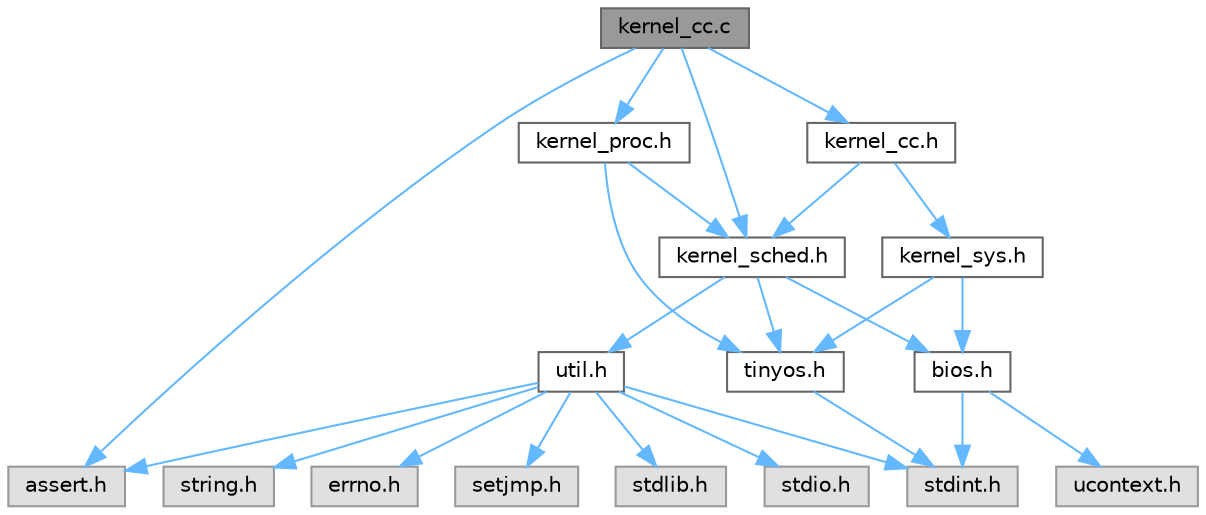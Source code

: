 digraph "kernel_cc.c"
{
 // LATEX_PDF_SIZE
  bgcolor="transparent";
  edge [fontname=Helvetica,fontsize=10,labelfontname=Helvetica,labelfontsize=10];
  node [fontname=Helvetica,fontsize=10,shape=box,height=0.2,width=0.4];
  Node1 [label="kernel_cc.c",height=0.2,width=0.4,color="gray40", fillcolor="grey60", style="filled", fontcolor="black",tooltip="The implementation for concurrency control ."];
  Node1 -> Node2 [color="steelblue1",style="solid"];
  Node2 [label="assert.h",height=0.2,width=0.4,color="grey60", fillcolor="#E0E0E0", style="filled",tooltip=" "];
  Node1 -> Node3 [color="steelblue1",style="solid"];
  Node3 [label="kernel_sched.h",height=0.2,width=0.4,color="grey40", fillcolor="white", style="filled",URL="$kernel__sched_8h.html",tooltip="TinyOS kernel: The Scheduler API."];
  Node3 -> Node4 [color="steelblue1",style="solid"];
  Node4 [label="bios.h",height=0.2,width=0.4,color="grey40", fillcolor="white", style="filled",URL="$bios_8h.html",tooltip="The Virtual Machine API."];
  Node4 -> Node5 [color="steelblue1",style="solid"];
  Node5 [label="stdint.h",height=0.2,width=0.4,color="grey60", fillcolor="#E0E0E0", style="filled",tooltip=" "];
  Node4 -> Node6 [color="steelblue1",style="solid"];
  Node6 [label="ucontext.h",height=0.2,width=0.4,color="grey60", fillcolor="#E0E0E0", style="filled",tooltip=" "];
  Node3 -> Node7 [color="steelblue1",style="solid"];
  Node7 [label="tinyos.h",height=0.2,width=0.4,color="grey40", fillcolor="white", style="filled",URL="$tinyos_8h.html",tooltip="Public kernel API."];
  Node7 -> Node5 [color="steelblue1",style="solid"];
  Node3 -> Node8 [color="steelblue1",style="solid"];
  Node8 [label="util.h",height=0.2,width=0.4,color="grey40", fillcolor="white", style="filled",URL="$util_8h.html",tooltip="Tinyos utility code."];
  Node8 -> Node9 [color="steelblue1",style="solid"];
  Node9 [label="stdlib.h",height=0.2,width=0.4,color="grey60", fillcolor="#E0E0E0", style="filled",tooltip=" "];
  Node8 -> Node10 [color="steelblue1",style="solid"];
  Node10 [label="stdio.h",height=0.2,width=0.4,color="grey60", fillcolor="#E0E0E0", style="filled",tooltip=" "];
  Node8 -> Node5 [color="steelblue1",style="solid"];
  Node8 -> Node11 [color="steelblue1",style="solid"];
  Node11 [label="string.h",height=0.2,width=0.4,color="grey60", fillcolor="#E0E0E0", style="filled",tooltip=" "];
  Node8 -> Node12 [color="steelblue1",style="solid"];
  Node12 [label="errno.h",height=0.2,width=0.4,color="grey60", fillcolor="#E0E0E0", style="filled",tooltip=" "];
  Node8 -> Node13 [color="steelblue1",style="solid"];
  Node13 [label="setjmp.h",height=0.2,width=0.4,color="grey60", fillcolor="#E0E0E0", style="filled",tooltip=" "];
  Node8 -> Node2 [color="steelblue1",style="solid"];
  Node1 -> Node14 [color="steelblue1",style="solid"];
  Node14 [label="kernel_proc.h",height=0.2,width=0.4,color="grey40", fillcolor="white", style="filled",URL="$kernel__proc_8h.html",tooltip="The process table and process management."];
  Node14 -> Node7 [color="steelblue1",style="solid"];
  Node14 -> Node3 [color="steelblue1",style="solid"];
  Node1 -> Node15 [color="steelblue1",style="solid"];
  Node15 [label="kernel_cc.h",height=0.2,width=0.4,color="grey40", fillcolor="white", style="filled",URL="$kernel__cc_8h.html",tooltip="Concurrency and preemption control API."];
  Node15 -> Node16 [color="steelblue1",style="solid"];
  Node16 [label="kernel_sys.h",height=0.2,width=0.4,color="grey40", fillcolor="white", style="filled",URL="$kernel__sys_8h_source.html",tooltip=" "];
  Node16 -> Node4 [color="steelblue1",style="solid"];
  Node16 -> Node7 [color="steelblue1",style="solid"];
  Node15 -> Node3 [color="steelblue1",style="solid"];
}
